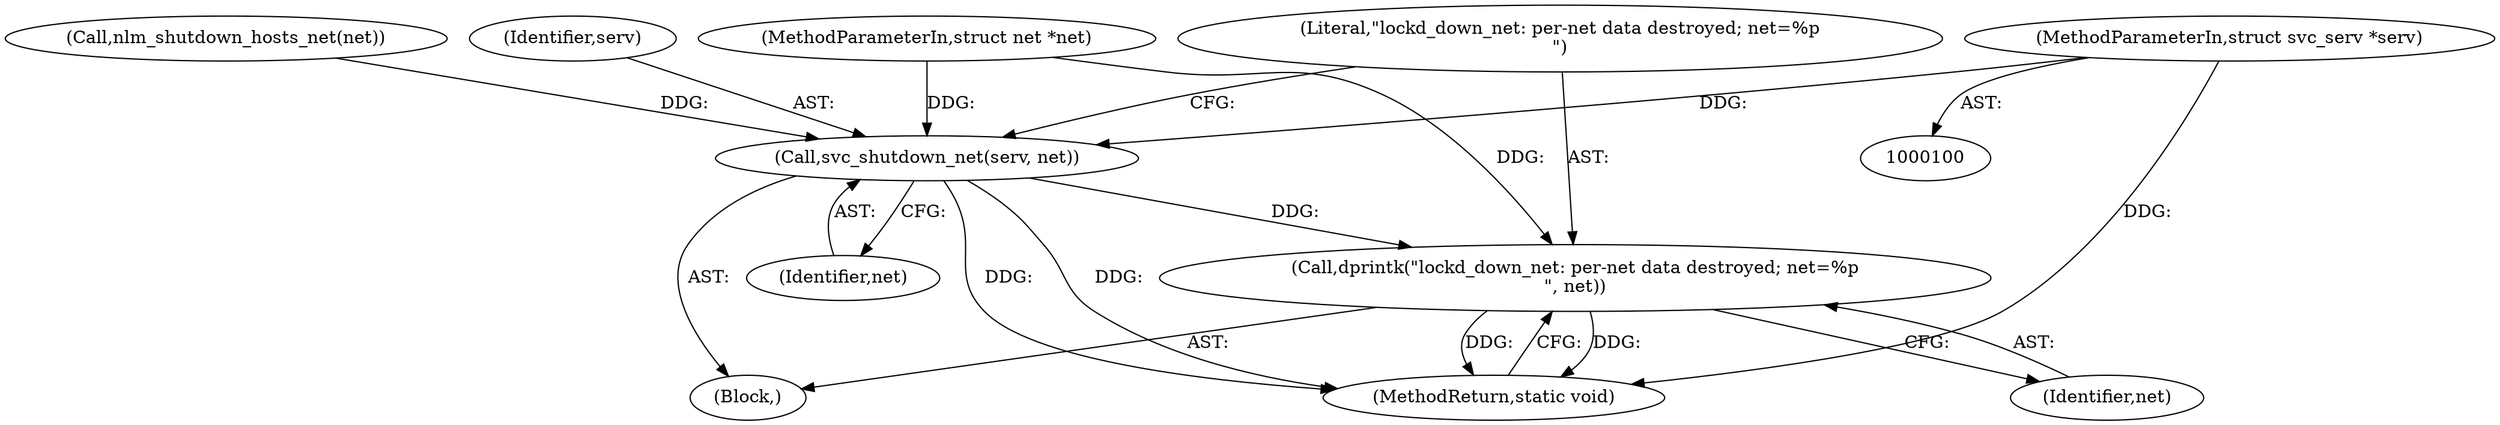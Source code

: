 digraph "0_linux_c70422f760c120480fee4de6c38804c72aa26bc1_0@pointer" {
"1000101" [label="(MethodParameterIn,struct svc_serv *serv)"];
"1000125" [label="(Call,svc_shutdown_net(serv, net))"];
"1000128" [label="(Call,dprintk(\"lockd_down_net: per-net data destroyed; net=%p\n\", net))"];
"1000101" [label="(MethodParameterIn,struct svc_serv *serv)"];
"1000134" [label="(MethodReturn,static void)"];
"1000127" [label="(Identifier,net)"];
"1000128" [label="(Call,dprintk(\"lockd_down_net: per-net data destroyed; net=%p\n\", net))"];
"1000102" [label="(MethodParameterIn,struct net *net)"];
"1000126" [label="(Identifier,serv)"];
"1000129" [label="(Literal,\"lockd_down_net: per-net data destroyed; net=%p\n\")"];
"1000125" [label="(Call,svc_shutdown_net(serv, net))"];
"1000123" [label="(Call,nlm_shutdown_hosts_net(net))"];
"1000122" [label="(Block,)"];
"1000130" [label="(Identifier,net)"];
"1000101" -> "1000100"  [label="AST: "];
"1000101" -> "1000134"  [label="DDG: "];
"1000101" -> "1000125"  [label="DDG: "];
"1000125" -> "1000122"  [label="AST: "];
"1000125" -> "1000127"  [label="CFG: "];
"1000126" -> "1000125"  [label="AST: "];
"1000127" -> "1000125"  [label="AST: "];
"1000129" -> "1000125"  [label="CFG: "];
"1000125" -> "1000134"  [label="DDG: "];
"1000125" -> "1000134"  [label="DDG: "];
"1000123" -> "1000125"  [label="DDG: "];
"1000102" -> "1000125"  [label="DDG: "];
"1000125" -> "1000128"  [label="DDG: "];
"1000128" -> "1000122"  [label="AST: "];
"1000128" -> "1000130"  [label="CFG: "];
"1000129" -> "1000128"  [label="AST: "];
"1000130" -> "1000128"  [label="AST: "];
"1000134" -> "1000128"  [label="CFG: "];
"1000128" -> "1000134"  [label="DDG: "];
"1000128" -> "1000134"  [label="DDG: "];
"1000102" -> "1000128"  [label="DDG: "];
}
